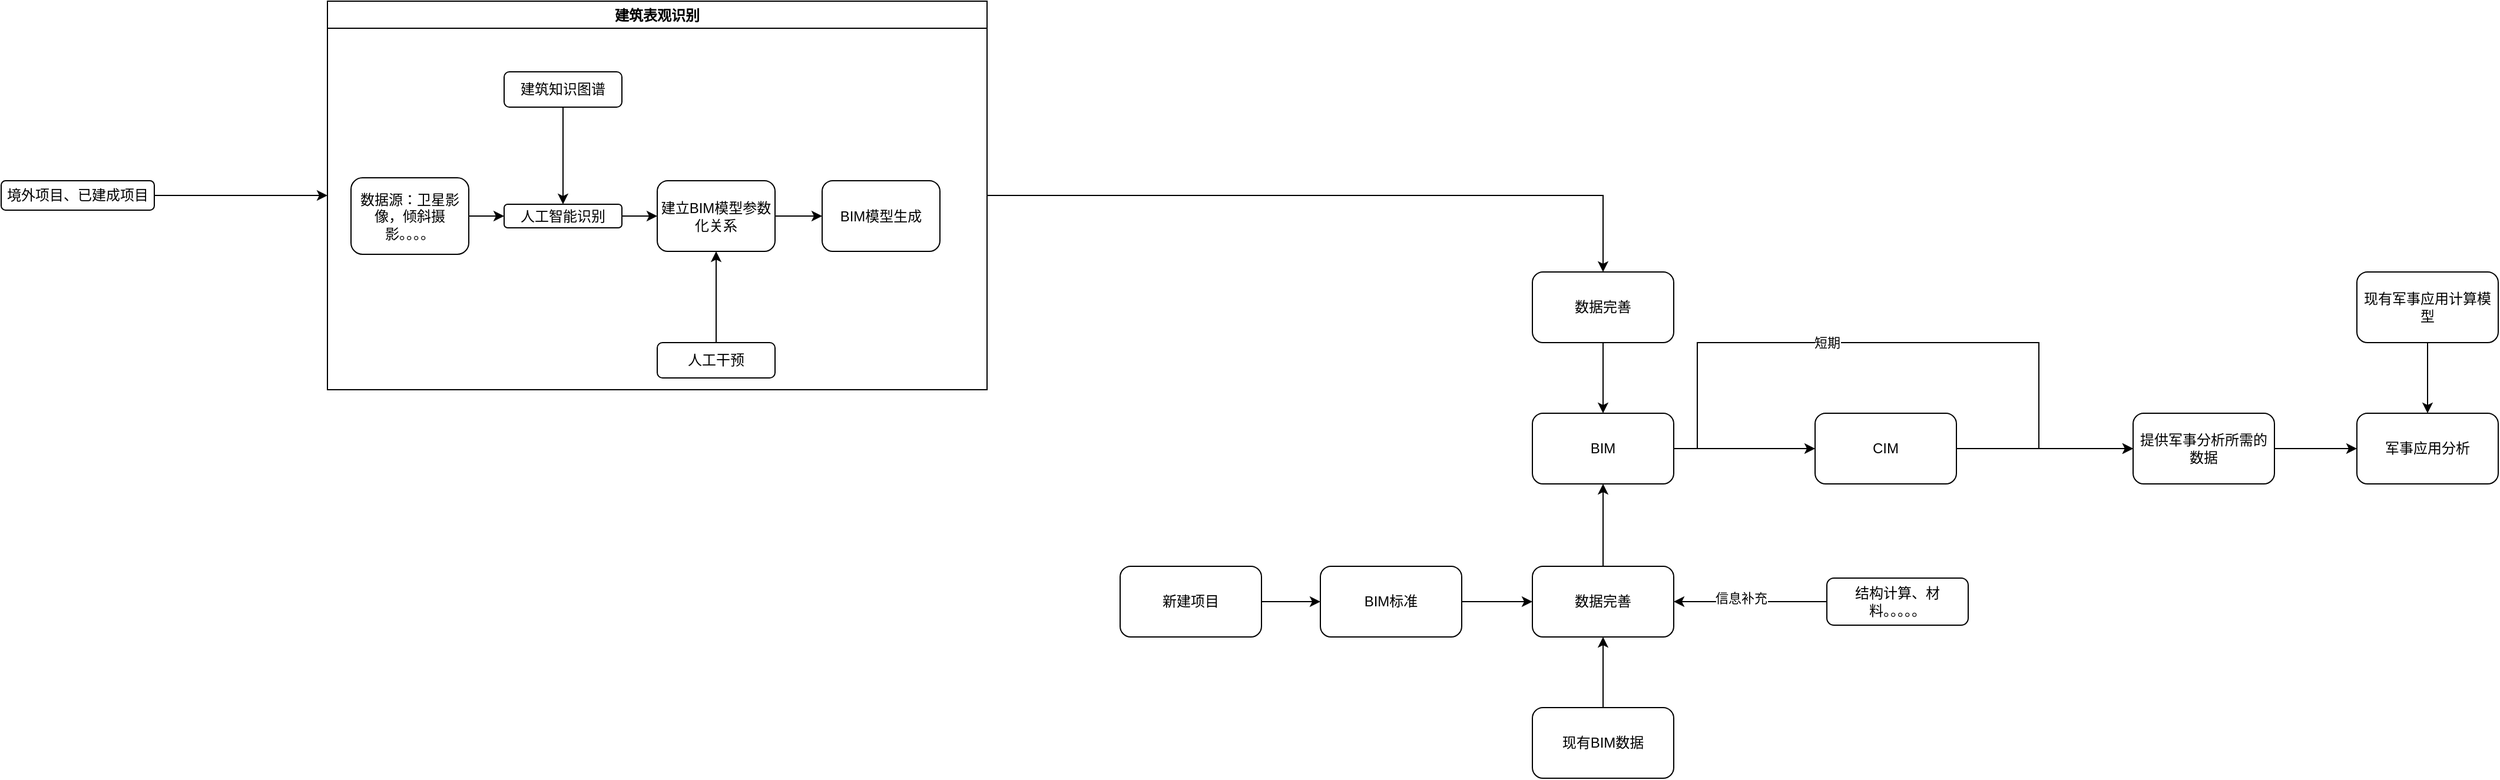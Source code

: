 <mxfile version="14.6.13" type="github">
  <diagram id="1U_yQEHiC2PffywXtrhS" name="Page-1">
    <mxGraphModel dx="3327" dy="868" grid="1" gridSize="10" guides="1" tooltips="1" connect="1" arrows="1" fold="1" page="1" pageScale="1" pageWidth="827" pageHeight="1169" math="0" shadow="0">
      <root>
        <mxCell id="0" />
        <mxCell id="1" parent="0" />
        <mxCell id="FaTQzz3bTDG0tKOUlcTL-7" style="edgeStyle=orthogonalEdgeStyle;rounded=0;orthogonalLoop=1;jettySize=auto;html=1;" edge="1" parent="1" source="FaTQzz3bTDG0tKOUlcTL-1" target="FaTQzz3bTDG0tKOUlcTL-6">
          <mxGeometry relative="1" as="geometry" />
        </mxCell>
        <mxCell id="FaTQzz3bTDG0tKOUlcTL-1" value="提供军事分析所需的数据" style="rounded=1;whiteSpace=wrap;html=1;" vertex="1" parent="1">
          <mxGeometry x="780" y="360" width="120" height="60" as="geometry" />
        </mxCell>
        <mxCell id="FaTQzz3bTDG0tKOUlcTL-11" style="edgeStyle=orthogonalEdgeStyle;rounded=0;orthogonalLoop=1;jettySize=auto;html=1;" edge="1" parent="1" source="FaTQzz3bTDG0tKOUlcTL-2" target="FaTQzz3bTDG0tKOUlcTL-10">
          <mxGeometry relative="1" as="geometry" />
        </mxCell>
        <mxCell id="FaTQzz3bTDG0tKOUlcTL-13" style="edgeStyle=orthogonalEdgeStyle;rounded=0;orthogonalLoop=1;jettySize=auto;html=1;" edge="1" parent="1" target="FaTQzz3bTDG0tKOUlcTL-1">
          <mxGeometry relative="1" as="geometry">
            <mxPoint x="390" y="390" as="sourcePoint" />
            <mxPoint x="630" y="390" as="targetPoint" />
            <Array as="points">
              <mxPoint x="410" y="390" />
              <mxPoint x="410" y="300" />
              <mxPoint x="700" y="300" />
              <mxPoint x="700" y="390" />
            </Array>
          </mxGeometry>
        </mxCell>
        <mxCell id="FaTQzz3bTDG0tKOUlcTL-14" value="短期" style="edgeLabel;html=1;align=center;verticalAlign=middle;resizable=0;points=[];" vertex="1" connectable="0" parent="FaTQzz3bTDG0tKOUlcTL-13">
          <mxGeometry x="0.067" y="1" relative="1" as="geometry">
            <mxPoint x="-84" y="1" as="offset" />
          </mxGeometry>
        </mxCell>
        <mxCell id="FaTQzz3bTDG0tKOUlcTL-2" value="BIM" style="rounded=1;whiteSpace=wrap;html=1;" vertex="1" parent="1">
          <mxGeometry x="270" y="360" width="120" height="60" as="geometry" />
        </mxCell>
        <mxCell id="FaTQzz3bTDG0tKOUlcTL-24" style="edgeStyle=orthogonalEdgeStyle;rounded=0;orthogonalLoop=1;jettySize=auto;html=1;entryX=0.5;entryY=1;entryDx=0;entryDy=0;" edge="1" parent="1" source="FaTQzz3bTDG0tKOUlcTL-3" target="FaTQzz3bTDG0tKOUlcTL-22">
          <mxGeometry relative="1" as="geometry" />
        </mxCell>
        <mxCell id="FaTQzz3bTDG0tKOUlcTL-3" value="现有BIM数据" style="rounded=1;whiteSpace=wrap;html=1;" vertex="1" parent="1">
          <mxGeometry x="270" y="610" width="120" height="60" as="geometry" />
        </mxCell>
        <mxCell id="FaTQzz3bTDG0tKOUlcTL-6" value="军事应用分析" style="rounded=1;whiteSpace=wrap;html=1;" vertex="1" parent="1">
          <mxGeometry x="970" y="360" width="120" height="60" as="geometry" />
        </mxCell>
        <mxCell id="FaTQzz3bTDG0tKOUlcTL-9" style="edgeStyle=orthogonalEdgeStyle;rounded=0;orthogonalLoop=1;jettySize=auto;html=1;" edge="1" parent="1" source="FaTQzz3bTDG0tKOUlcTL-8" target="FaTQzz3bTDG0tKOUlcTL-6">
          <mxGeometry relative="1" as="geometry" />
        </mxCell>
        <mxCell id="FaTQzz3bTDG0tKOUlcTL-8" value="现有军事应用计算模型" style="rounded=1;whiteSpace=wrap;html=1;" vertex="1" parent="1">
          <mxGeometry x="970" y="240" width="120" height="60" as="geometry" />
        </mxCell>
        <mxCell id="FaTQzz3bTDG0tKOUlcTL-12" style="edgeStyle=orthogonalEdgeStyle;rounded=0;orthogonalLoop=1;jettySize=auto;html=1;" edge="1" parent="1" source="FaTQzz3bTDG0tKOUlcTL-10" target="FaTQzz3bTDG0tKOUlcTL-1">
          <mxGeometry relative="1" as="geometry" />
        </mxCell>
        <mxCell id="FaTQzz3bTDG0tKOUlcTL-10" value="CIM" style="rounded=1;whiteSpace=wrap;html=1;" vertex="1" parent="1">
          <mxGeometry x="510" y="360" width="120" height="60" as="geometry" />
        </mxCell>
        <mxCell id="FaTQzz3bTDG0tKOUlcTL-16" style="edgeStyle=orthogonalEdgeStyle;rounded=0;orthogonalLoop=1;jettySize=auto;html=1;entryX=1;entryY=0.5;entryDx=0;entryDy=0;" edge="1" parent="1" source="FaTQzz3bTDG0tKOUlcTL-15" target="FaTQzz3bTDG0tKOUlcTL-22">
          <mxGeometry relative="1" as="geometry">
            <mxPoint x="410" y="520" as="targetPoint" />
          </mxGeometry>
        </mxCell>
        <mxCell id="FaTQzz3bTDG0tKOUlcTL-17" value="信息补充" style="edgeLabel;html=1;align=center;verticalAlign=middle;resizable=0;points=[];" vertex="1" connectable="0" parent="FaTQzz3bTDG0tKOUlcTL-16">
          <mxGeometry x="0.133" y="-3" relative="1" as="geometry">
            <mxPoint as="offset" />
          </mxGeometry>
        </mxCell>
        <mxCell id="FaTQzz3bTDG0tKOUlcTL-15" value="结构计算、材料。。。。。" style="rounded=1;whiteSpace=wrap;html=1;" vertex="1" parent="1">
          <mxGeometry x="520" y="500" width="120" height="40" as="geometry" />
        </mxCell>
        <mxCell id="FaTQzz3bTDG0tKOUlcTL-20" style="edgeStyle=orthogonalEdgeStyle;rounded=0;orthogonalLoop=1;jettySize=auto;html=1;" edge="1" parent="1" source="FaTQzz3bTDG0tKOUlcTL-18" target="FaTQzz3bTDG0tKOUlcTL-19">
          <mxGeometry relative="1" as="geometry" />
        </mxCell>
        <mxCell id="FaTQzz3bTDG0tKOUlcTL-18" value="新建项目" style="rounded=1;whiteSpace=wrap;html=1;" vertex="1" parent="1">
          <mxGeometry x="-80" y="490" width="120" height="60" as="geometry" />
        </mxCell>
        <mxCell id="FaTQzz3bTDG0tKOUlcTL-23" style="edgeStyle=orthogonalEdgeStyle;rounded=0;orthogonalLoop=1;jettySize=auto;html=1;entryX=0;entryY=0.5;entryDx=0;entryDy=0;" edge="1" parent="1" source="FaTQzz3bTDG0tKOUlcTL-19" target="FaTQzz3bTDG0tKOUlcTL-22">
          <mxGeometry relative="1" as="geometry" />
        </mxCell>
        <mxCell id="FaTQzz3bTDG0tKOUlcTL-19" value="BIM标准" style="rounded=1;whiteSpace=wrap;html=1;" vertex="1" parent="1">
          <mxGeometry x="90" y="490" width="120" height="60" as="geometry" />
        </mxCell>
        <mxCell id="FaTQzz3bTDG0tKOUlcTL-25" style="edgeStyle=orthogonalEdgeStyle;rounded=0;orthogonalLoop=1;jettySize=auto;html=1;entryX=0.5;entryY=1;entryDx=0;entryDy=0;" edge="1" parent="1" source="FaTQzz3bTDG0tKOUlcTL-22" target="FaTQzz3bTDG0tKOUlcTL-2">
          <mxGeometry relative="1" as="geometry" />
        </mxCell>
        <mxCell id="FaTQzz3bTDG0tKOUlcTL-22" value="数据完善" style="rounded=1;whiteSpace=wrap;html=1;" vertex="1" parent="1">
          <mxGeometry x="270" y="490" width="120" height="60" as="geometry" />
        </mxCell>
        <mxCell id="FaTQzz3bTDG0tKOUlcTL-31" style="edgeStyle=orthogonalEdgeStyle;rounded=0;orthogonalLoop=1;jettySize=auto;html=1;entryX=0.5;entryY=0;entryDx=0;entryDy=0;" edge="1" parent="1" source="FaTQzz3bTDG0tKOUlcTL-26" target="FaTQzz3bTDG0tKOUlcTL-28">
          <mxGeometry relative="1" as="geometry" />
        </mxCell>
        <mxCell id="FaTQzz3bTDG0tKOUlcTL-26" value="建筑表观识别" style="swimlane;" vertex="1" parent="1">
          <mxGeometry x="-753" y="10" width="560" height="330" as="geometry" />
        </mxCell>
        <mxCell id="FaTQzz3bTDG0tKOUlcTL-38" style="edgeStyle=orthogonalEdgeStyle;rounded=0;orthogonalLoop=1;jettySize=auto;html=1;entryX=0;entryY=0.5;entryDx=0;entryDy=0;" edge="1" parent="FaTQzz3bTDG0tKOUlcTL-26" source="FaTQzz3bTDG0tKOUlcTL-32" target="FaTQzz3bTDG0tKOUlcTL-34">
          <mxGeometry relative="1" as="geometry" />
        </mxCell>
        <mxCell id="FaTQzz3bTDG0tKOUlcTL-32" value="数据源：卫星影像，倾斜摄影。。。。" style="rounded=1;whiteSpace=wrap;html=1;" vertex="1" parent="FaTQzz3bTDG0tKOUlcTL-26">
          <mxGeometry x="20" y="150" width="100" height="65" as="geometry" />
        </mxCell>
        <mxCell id="FaTQzz3bTDG0tKOUlcTL-35" style="edgeStyle=orthogonalEdgeStyle;rounded=0;orthogonalLoop=1;jettySize=auto;html=1;entryX=0.5;entryY=0;entryDx=0;entryDy=0;" edge="1" parent="FaTQzz3bTDG0tKOUlcTL-26" source="FaTQzz3bTDG0tKOUlcTL-33" target="FaTQzz3bTDG0tKOUlcTL-34">
          <mxGeometry relative="1" as="geometry" />
        </mxCell>
        <mxCell id="FaTQzz3bTDG0tKOUlcTL-33" value="建筑知识图谱" style="rounded=1;whiteSpace=wrap;html=1;" vertex="1" parent="FaTQzz3bTDG0tKOUlcTL-26">
          <mxGeometry x="150" y="60" width="100" height="30" as="geometry" />
        </mxCell>
        <mxCell id="FaTQzz3bTDG0tKOUlcTL-40" style="edgeStyle=orthogonalEdgeStyle;rounded=0;orthogonalLoop=1;jettySize=auto;html=1;" edge="1" parent="FaTQzz3bTDG0tKOUlcTL-26" source="FaTQzz3bTDG0tKOUlcTL-34" target="FaTQzz3bTDG0tKOUlcTL-39">
          <mxGeometry relative="1" as="geometry" />
        </mxCell>
        <mxCell id="FaTQzz3bTDG0tKOUlcTL-34" value="人工智能识别" style="rounded=1;whiteSpace=wrap;html=1;" vertex="1" parent="FaTQzz3bTDG0tKOUlcTL-26">
          <mxGeometry x="150" y="172.5" width="100" height="20" as="geometry" />
        </mxCell>
        <mxCell id="FaTQzz3bTDG0tKOUlcTL-42" style="edgeStyle=orthogonalEdgeStyle;rounded=0;orthogonalLoop=1;jettySize=auto;html=1;entryX=0.5;entryY=1;entryDx=0;entryDy=0;" edge="1" parent="FaTQzz3bTDG0tKOUlcTL-26" source="FaTQzz3bTDG0tKOUlcTL-36" target="FaTQzz3bTDG0tKOUlcTL-39">
          <mxGeometry relative="1" as="geometry" />
        </mxCell>
        <mxCell id="FaTQzz3bTDG0tKOUlcTL-36" value="人工干预" style="rounded=1;whiteSpace=wrap;html=1;" vertex="1" parent="FaTQzz3bTDG0tKOUlcTL-26">
          <mxGeometry x="280" y="290" width="100" height="30" as="geometry" />
        </mxCell>
        <mxCell id="FaTQzz3bTDG0tKOUlcTL-43" style="edgeStyle=orthogonalEdgeStyle;rounded=0;orthogonalLoop=1;jettySize=auto;html=1;" edge="1" parent="FaTQzz3bTDG0tKOUlcTL-26" source="FaTQzz3bTDG0tKOUlcTL-39" target="FaTQzz3bTDG0tKOUlcTL-41">
          <mxGeometry relative="1" as="geometry" />
        </mxCell>
        <mxCell id="FaTQzz3bTDG0tKOUlcTL-39" value="建立BIM模型参数化关系" style="rounded=1;whiteSpace=wrap;html=1;" vertex="1" parent="FaTQzz3bTDG0tKOUlcTL-26">
          <mxGeometry x="280" y="152.5" width="100" height="60" as="geometry" />
        </mxCell>
        <mxCell id="FaTQzz3bTDG0tKOUlcTL-41" value="BIM模型生成" style="rounded=1;whiteSpace=wrap;html=1;" vertex="1" parent="FaTQzz3bTDG0tKOUlcTL-26">
          <mxGeometry x="420" y="152.5" width="100" height="60" as="geometry" />
        </mxCell>
        <mxCell id="FaTQzz3bTDG0tKOUlcTL-29" style="edgeStyle=orthogonalEdgeStyle;rounded=0;orthogonalLoop=1;jettySize=auto;html=1;" edge="1" parent="1" source="FaTQzz3bTDG0tKOUlcTL-28" target="FaTQzz3bTDG0tKOUlcTL-2">
          <mxGeometry relative="1" as="geometry" />
        </mxCell>
        <mxCell id="FaTQzz3bTDG0tKOUlcTL-28" value="数据完善" style="rounded=1;whiteSpace=wrap;html=1;" vertex="1" parent="1">
          <mxGeometry x="270" y="240" width="120" height="60" as="geometry" />
        </mxCell>
        <mxCell id="FaTQzz3bTDG0tKOUlcTL-47" style="edgeStyle=orthogonalEdgeStyle;rounded=0;orthogonalLoop=1;jettySize=auto;html=1;entryX=0;entryY=0.5;entryDx=0;entryDy=0;" edge="1" parent="1" source="FaTQzz3bTDG0tKOUlcTL-46" target="FaTQzz3bTDG0tKOUlcTL-26">
          <mxGeometry relative="1" as="geometry" />
        </mxCell>
        <mxCell id="FaTQzz3bTDG0tKOUlcTL-46" value="境外项目、已建成项目" style="rounded=1;whiteSpace=wrap;html=1;" vertex="1" parent="1">
          <mxGeometry x="-1030" y="162.5" width="130" height="25" as="geometry" />
        </mxCell>
      </root>
    </mxGraphModel>
  </diagram>
</mxfile>

